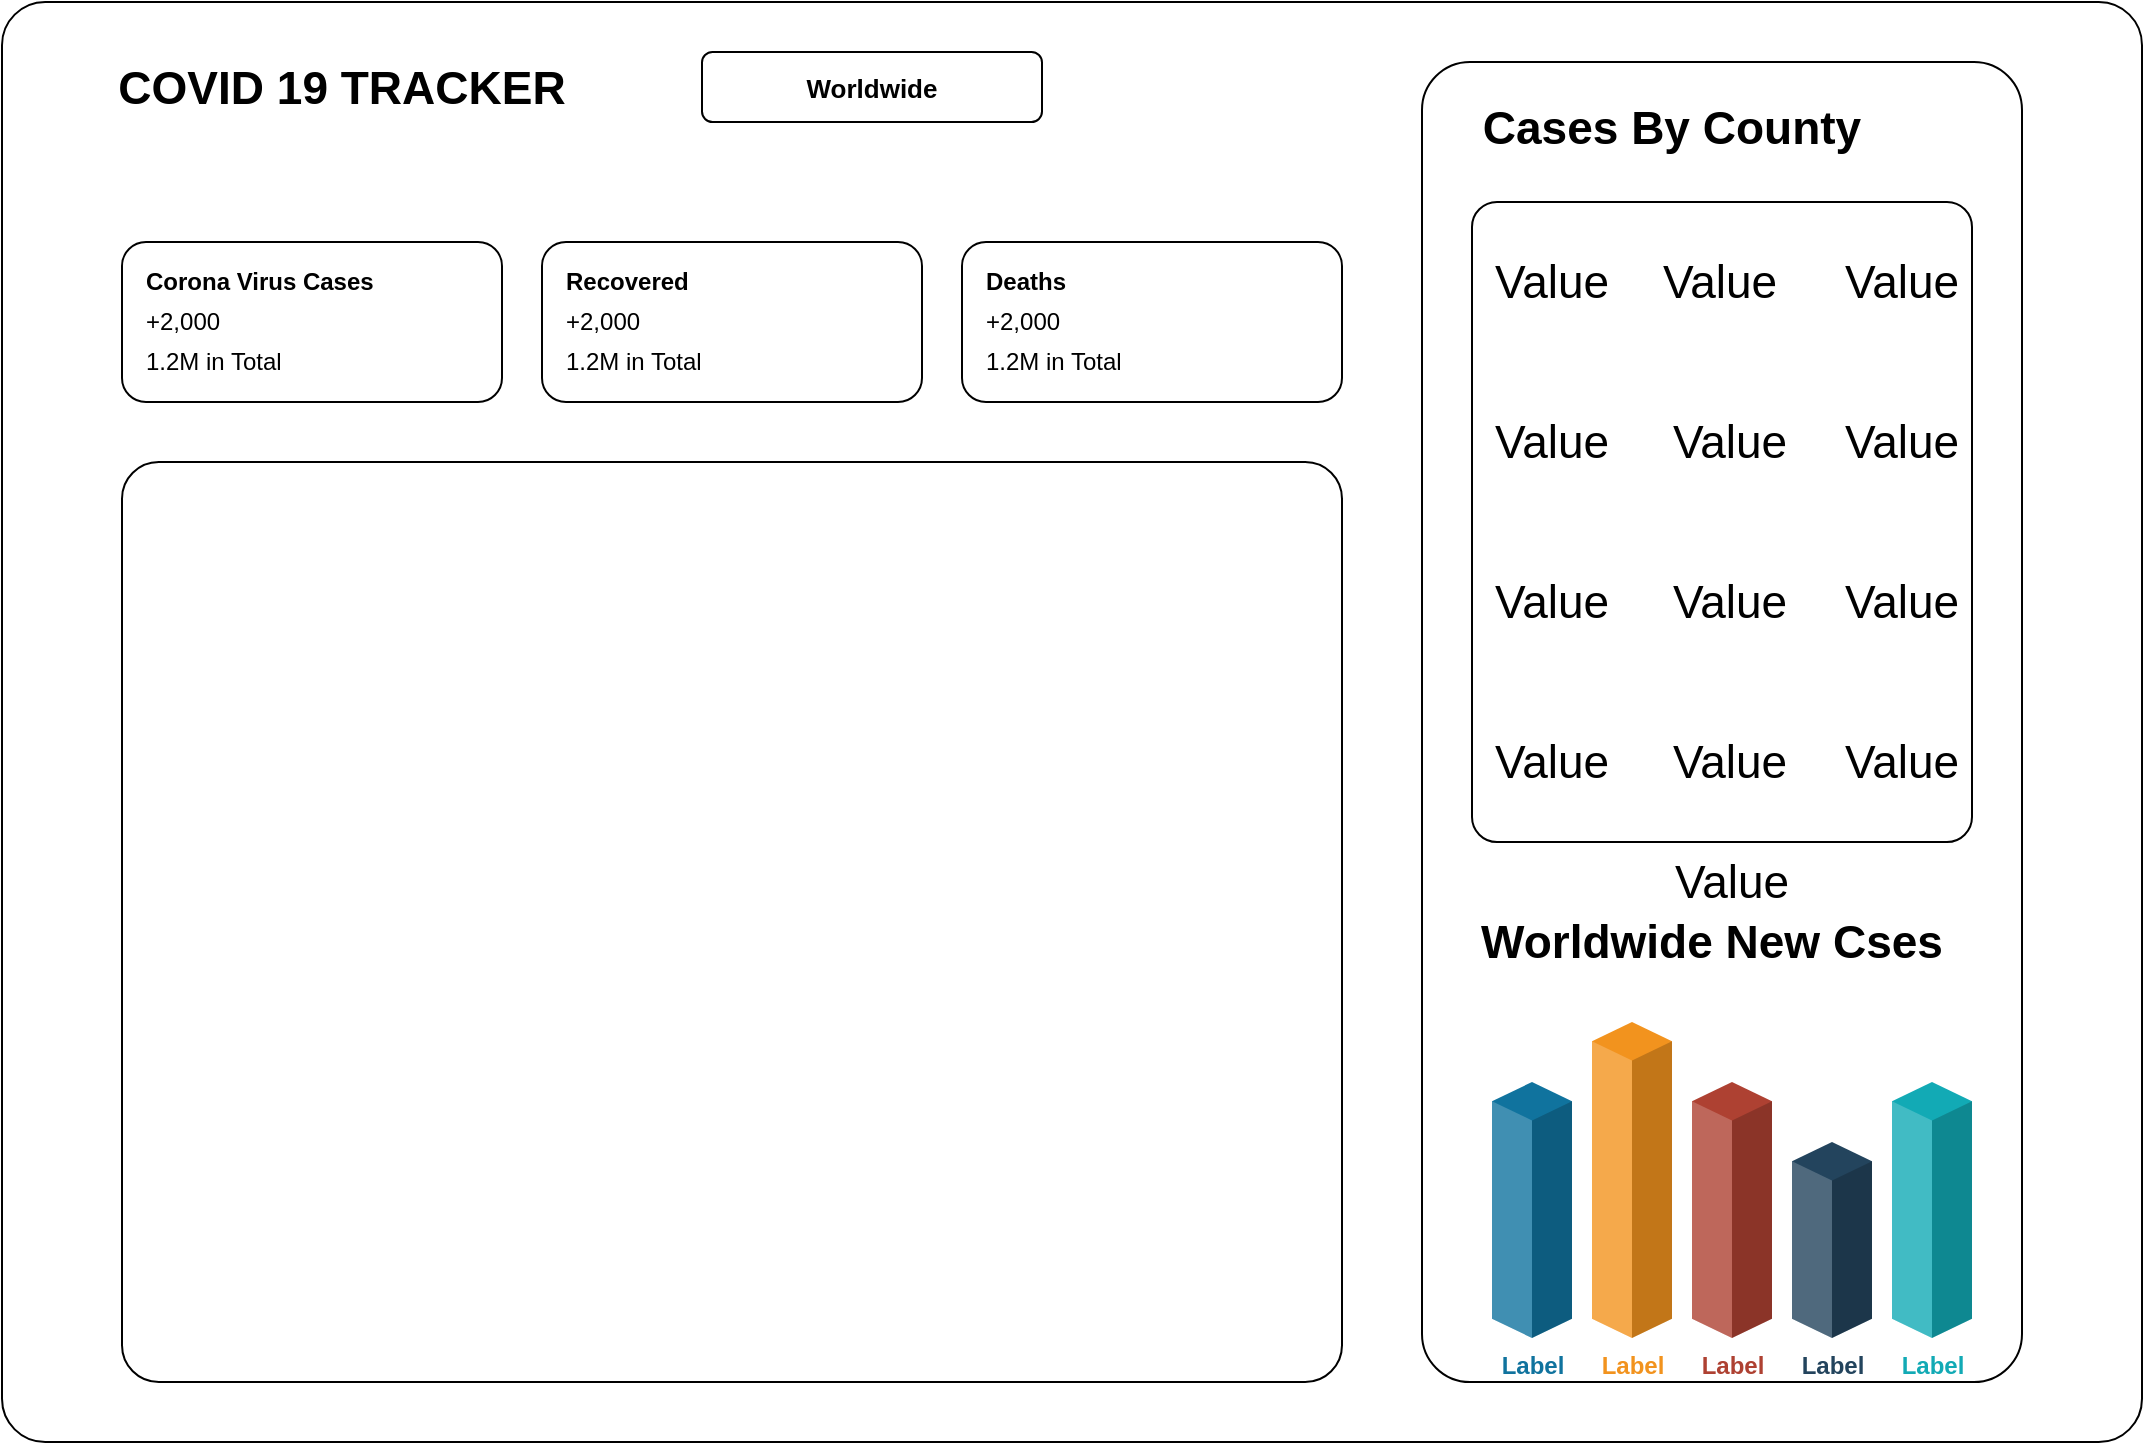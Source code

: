 <mxfile version="14.9.9" type="github">
  <diagram id="C5RBs43oDa-KdzZeNtuy" name="Page-1">
    <mxGraphModel dx="1588" dy="953" grid="1" gridSize="10" guides="1" tooltips="1" connect="1" arrows="1" fold="1" page="1" pageScale="1" pageWidth="827" pageHeight="1169" math="0" shadow="0">
      <root>
        <mxCell id="WIyWlLk6GJQsqaUBKTNV-0" />
        <mxCell id="WIyWlLk6GJQsqaUBKTNV-1" parent="WIyWlLk6GJQsqaUBKTNV-0" />
        <mxCell id="T5eM8oi75dSlX7hNDuPz-0" value="" style="rounded=1;whiteSpace=wrap;html=1;arcSize=3;" vertex="1" parent="WIyWlLk6GJQsqaUBKTNV-1">
          <mxGeometry x="40" y="90" width="1070" height="720" as="geometry" />
        </mxCell>
        <mxCell id="T5eM8oi75dSlX7hNDuPz-1" value="COVID 19 TRACKER" style="text;html=1;strokeColor=none;fillColor=none;align=center;verticalAlign=middle;whiteSpace=wrap;rounded=0;fontSize=23;fontStyle=1" vertex="1" parent="WIyWlLk6GJQsqaUBKTNV-1">
          <mxGeometry x="60" y="123" width="300" height="20" as="geometry" />
        </mxCell>
        <mxCell id="T5eM8oi75dSlX7hNDuPz-2" value="Worldwide" style="rounded=1;whiteSpace=wrap;html=1;fontSize=13;labelBorderColor=none;fontStyle=1" vertex="1" parent="WIyWlLk6GJQsqaUBKTNV-1">
          <mxGeometry x="390" y="115" width="170" height="35" as="geometry" />
        </mxCell>
        <mxCell id="T5eM8oi75dSlX7hNDuPz-4" value="" style="rounded=1;whiteSpace=wrap;html=1;fontSize=23;" vertex="1" parent="WIyWlLk6GJQsqaUBKTNV-1">
          <mxGeometry x="100" y="210" width="190" height="80" as="geometry" />
        </mxCell>
        <mxCell id="T5eM8oi75dSlX7hNDuPz-6" value="Corona Virus Cases" style="text;html=1;strokeColor=none;fillColor=none;align=left;verticalAlign=middle;whiteSpace=wrap;rounded=0;fontSize=12;fontStyle=1" vertex="1" parent="WIyWlLk6GJQsqaUBKTNV-1">
          <mxGeometry x="110" y="220" width="120" height="20" as="geometry" />
        </mxCell>
        <mxCell id="T5eM8oi75dSlX7hNDuPz-7" value="+2,000" style="text;html=1;strokeColor=none;fillColor=none;align=left;verticalAlign=middle;whiteSpace=wrap;rounded=0;fontSize=12;" vertex="1" parent="WIyWlLk6GJQsqaUBKTNV-1">
          <mxGeometry x="110" y="240" width="120" height="20" as="geometry" />
        </mxCell>
        <mxCell id="T5eM8oi75dSlX7hNDuPz-8" value="1.2M in Total" style="text;html=1;strokeColor=none;fillColor=none;align=left;verticalAlign=middle;whiteSpace=wrap;rounded=0;fontSize=12;" vertex="1" parent="WIyWlLk6GJQsqaUBKTNV-1">
          <mxGeometry x="110" y="260" width="110" height="20" as="geometry" />
        </mxCell>
        <mxCell id="T5eM8oi75dSlX7hNDuPz-9" value="" style="rounded=1;whiteSpace=wrap;html=1;fontSize=23;" vertex="1" parent="WIyWlLk6GJQsqaUBKTNV-1">
          <mxGeometry x="310" y="210" width="190" height="80" as="geometry" />
        </mxCell>
        <mxCell id="T5eM8oi75dSlX7hNDuPz-10" value="Recovered" style="text;html=1;strokeColor=none;fillColor=none;align=left;verticalAlign=middle;whiteSpace=wrap;rounded=0;fontSize=12;fontStyle=1" vertex="1" parent="WIyWlLk6GJQsqaUBKTNV-1">
          <mxGeometry x="320" y="220" width="120" height="20" as="geometry" />
        </mxCell>
        <mxCell id="T5eM8oi75dSlX7hNDuPz-11" value="+2,000" style="text;html=1;strokeColor=none;fillColor=none;align=left;verticalAlign=middle;whiteSpace=wrap;rounded=0;fontSize=12;" vertex="1" parent="WIyWlLk6GJQsqaUBKTNV-1">
          <mxGeometry x="320" y="240" width="120" height="20" as="geometry" />
        </mxCell>
        <mxCell id="T5eM8oi75dSlX7hNDuPz-12" value="1.2M in Total" style="text;html=1;strokeColor=none;fillColor=none;align=left;verticalAlign=middle;whiteSpace=wrap;rounded=0;fontSize=12;" vertex="1" parent="WIyWlLk6GJQsqaUBKTNV-1">
          <mxGeometry x="320" y="260" width="120" height="20" as="geometry" />
        </mxCell>
        <mxCell id="T5eM8oi75dSlX7hNDuPz-13" value="" style="rounded=1;whiteSpace=wrap;html=1;fontSize=23;" vertex="1" parent="WIyWlLk6GJQsqaUBKTNV-1">
          <mxGeometry x="520" y="210" width="190" height="80" as="geometry" />
        </mxCell>
        <mxCell id="T5eM8oi75dSlX7hNDuPz-14" value="Deaths" style="text;html=1;strokeColor=none;fillColor=none;align=left;verticalAlign=middle;whiteSpace=wrap;rounded=0;fontSize=12;fontStyle=1" vertex="1" parent="WIyWlLk6GJQsqaUBKTNV-1">
          <mxGeometry x="530" y="220" width="120" height="20" as="geometry" />
        </mxCell>
        <mxCell id="T5eM8oi75dSlX7hNDuPz-15" value="+2,000" style="text;html=1;strokeColor=none;fillColor=none;align=left;verticalAlign=middle;whiteSpace=wrap;rounded=0;fontSize=12;" vertex="1" parent="WIyWlLk6GJQsqaUBKTNV-1">
          <mxGeometry x="530" y="240" width="120" height="20" as="geometry" />
        </mxCell>
        <mxCell id="T5eM8oi75dSlX7hNDuPz-16" value="1.2M in Total" style="text;html=1;strokeColor=none;fillColor=none;align=left;verticalAlign=middle;whiteSpace=wrap;rounded=0;fontSize=12;" vertex="1" parent="WIyWlLk6GJQsqaUBKTNV-1">
          <mxGeometry x="530" y="260" width="120" height="20" as="geometry" />
        </mxCell>
        <mxCell id="T5eM8oi75dSlX7hNDuPz-19" value="" style="rounded=1;whiteSpace=wrap;html=1;fontSize=12;align=left;arcSize=4;" vertex="1" parent="WIyWlLk6GJQsqaUBKTNV-1">
          <mxGeometry x="100" y="320" width="610" height="460" as="geometry" />
        </mxCell>
        <mxCell id="T5eM8oi75dSlX7hNDuPz-20" value="" style="shape=image;html=1;verticalAlign=top;verticalLabelPosition=bottom;labelBackgroundColor=#ffffff;imageAspect=0;aspect=fixed;image=https://cdn2.iconfinder.com/data/icons/round-varieties/60/Rounded_-_High_Ultra_Colour02_-_Maps-128.png;fontSize=12;" vertex="1" parent="WIyWlLk6GJQsqaUBKTNV-1">
          <mxGeometry x="331" y="450" width="148" height="148" as="geometry" />
        </mxCell>
        <mxCell id="T5eM8oi75dSlX7hNDuPz-22" value="" style="rounded=1;whiteSpace=wrap;html=1;fontSize=12;align=left;arcSize=8;" vertex="1" parent="WIyWlLk6GJQsqaUBKTNV-1">
          <mxGeometry x="750" y="120" width="300" height="660" as="geometry" />
        </mxCell>
        <mxCell id="T5eM8oi75dSlX7hNDuPz-24" value="Cases By County" style="text;html=1;strokeColor=none;fillColor=none;align=center;verticalAlign=middle;whiteSpace=wrap;rounded=0;fontSize=23;fontStyle=1" vertex="1" parent="WIyWlLk6GJQsqaUBKTNV-1">
          <mxGeometry x="760" y="143" width="230" height="20" as="geometry" />
        </mxCell>
        <mxCell id="T5eM8oi75dSlX7hNDuPz-25" value="Label" style="verticalLabelPosition=bottom;verticalAlign=top;html=1;shape=mxgraph.infographic.shadedCube;isoAngle=15;fillColor=#10739E;strokeColor=none;fontStyle=1;fontColor=#10739E;fontSize=12;shadow=0;" vertex="1" parent="WIyWlLk6GJQsqaUBKTNV-1">
          <mxGeometry x="785" y="630" width="40" height="128" as="geometry" />
        </mxCell>
        <mxCell id="T5eM8oi75dSlX7hNDuPz-26" value="Label" style="verticalLabelPosition=bottom;verticalAlign=top;html=1;shape=mxgraph.infographic.shadedCube;isoAngle=15;fillColor=#F2931E;strokeColor=none;fontStyle=1;fontColor=#F2931E;fontSize=12;shadow=0;" vertex="1" parent="WIyWlLk6GJQsqaUBKTNV-1">
          <mxGeometry x="835" y="600" width="40" height="158" as="geometry" />
        </mxCell>
        <mxCell id="T5eM8oi75dSlX7hNDuPz-27" value="Label" style="verticalLabelPosition=bottom;verticalAlign=top;html=1;shape=mxgraph.infographic.shadedCube;isoAngle=15;fillColor=#AE4132;strokeColor=none;fontStyle=1;fontColor=#AE4132;fontSize=12;shadow=0;" vertex="1" parent="WIyWlLk6GJQsqaUBKTNV-1">
          <mxGeometry x="885" y="630" width="40" height="128" as="geometry" />
        </mxCell>
        <mxCell id="T5eM8oi75dSlX7hNDuPz-28" value="Label" style="verticalLabelPosition=bottom;verticalAlign=top;html=1;shape=mxgraph.infographic.shadedCube;isoAngle=15;fillColor=#23445D;strokeColor=none;fontStyle=1;fontColor=#23445D;fontSize=12;shadow=0;" vertex="1" parent="WIyWlLk6GJQsqaUBKTNV-1">
          <mxGeometry x="935" y="660" width="40" height="98" as="geometry" />
        </mxCell>
        <mxCell id="T5eM8oi75dSlX7hNDuPz-29" value="Label" style="verticalLabelPosition=bottom;verticalAlign=top;html=1;shape=mxgraph.infographic.shadedCube;isoAngle=15;fillColor=#12AAB5;strokeColor=none;fontStyle=1;fontColor=#12AAB5;fontSize=12;shadow=0;" vertex="1" parent="WIyWlLk6GJQsqaUBKTNV-1">
          <mxGeometry x="985" y="630" width="40" height="128" as="geometry" />
        </mxCell>
        <mxCell id="T5eM8oi75dSlX7hNDuPz-33" value="" style="rounded=1;whiteSpace=wrap;html=1;fontSize=23;align=left;arcSize=5;" vertex="1" parent="WIyWlLk6GJQsqaUBKTNV-1">
          <mxGeometry x="775" y="190" width="250" height="320" as="geometry" />
        </mxCell>
        <mxCell id="T5eM8oi75dSlX7hNDuPz-35" value="Worldwide New Cses" style="text;html=1;strokeColor=none;fillColor=none;align=center;verticalAlign=middle;whiteSpace=wrap;rounded=0;fontSize=23;fontStyle=1" vertex="1" parent="WIyWlLk6GJQsqaUBKTNV-1">
          <mxGeometry x="770" y="550" width="250" height="20" as="geometry" />
        </mxCell>
        <mxCell id="T5eM8oi75dSlX7hNDuPz-36" value="Value" style="text;html=1;strokeColor=none;fillColor=none;align=center;verticalAlign=middle;whiteSpace=wrap;rounded=0;fontSize=23;" vertex="1" parent="WIyWlLk6GJQsqaUBKTNV-1">
          <mxGeometry x="795" y="220" width="40" height="20" as="geometry" />
        </mxCell>
        <mxCell id="T5eM8oi75dSlX7hNDuPz-37" value="Value" style="text;html=1;strokeColor=none;fillColor=none;align=center;verticalAlign=middle;whiteSpace=wrap;rounded=0;fontSize=23;" vertex="1" parent="WIyWlLk6GJQsqaUBKTNV-1">
          <mxGeometry x="879" y="220" width="40" height="20" as="geometry" />
        </mxCell>
        <mxCell id="T5eM8oi75dSlX7hNDuPz-38" value="Value" style="text;html=1;strokeColor=none;fillColor=none;align=center;verticalAlign=middle;whiteSpace=wrap;rounded=0;fontSize=23;" vertex="1" parent="WIyWlLk6GJQsqaUBKTNV-1">
          <mxGeometry x="970" y="220" width="40" height="20" as="geometry" />
        </mxCell>
        <mxCell id="T5eM8oi75dSlX7hNDuPz-43" value="Value" style="text;html=1;strokeColor=none;fillColor=none;align=center;verticalAlign=middle;whiteSpace=wrap;rounded=0;fontSize=23;" vertex="1" parent="WIyWlLk6GJQsqaUBKTNV-1">
          <mxGeometry x="795" y="300" width="40" height="20" as="geometry" />
        </mxCell>
        <mxCell id="T5eM8oi75dSlX7hNDuPz-44" value="Value" style="text;html=1;strokeColor=none;fillColor=none;align=center;verticalAlign=middle;whiteSpace=wrap;rounded=0;fontSize=23;" vertex="1" parent="WIyWlLk6GJQsqaUBKTNV-1">
          <mxGeometry x="884" y="300" width="40" height="20" as="geometry" />
        </mxCell>
        <mxCell id="T5eM8oi75dSlX7hNDuPz-46" value="Value" style="text;html=1;strokeColor=none;fillColor=none;align=center;verticalAlign=middle;whiteSpace=wrap;rounded=0;fontSize=23;" vertex="1" parent="WIyWlLk6GJQsqaUBKTNV-1">
          <mxGeometry x="970" y="300" width="40" height="20" as="geometry" />
        </mxCell>
        <mxCell id="T5eM8oi75dSlX7hNDuPz-52" value="Value" style="text;html=1;strokeColor=none;fillColor=none;align=center;verticalAlign=middle;whiteSpace=wrap;rounded=0;fontSize=23;" vertex="1" parent="WIyWlLk6GJQsqaUBKTNV-1">
          <mxGeometry x="795" y="380" width="40" height="20" as="geometry" />
        </mxCell>
        <mxCell id="T5eM8oi75dSlX7hNDuPz-53" value="Value" style="text;html=1;strokeColor=none;fillColor=none;align=center;verticalAlign=middle;whiteSpace=wrap;rounded=0;fontSize=23;" vertex="1" parent="WIyWlLk6GJQsqaUBKTNV-1">
          <mxGeometry x="884" y="380" width="40" height="20" as="geometry" />
        </mxCell>
        <mxCell id="T5eM8oi75dSlX7hNDuPz-54" value="Value" style="text;html=1;strokeColor=none;fillColor=none;align=center;verticalAlign=middle;whiteSpace=wrap;rounded=0;fontSize=23;" vertex="1" parent="WIyWlLk6GJQsqaUBKTNV-1">
          <mxGeometry x="970" y="380" width="40" height="20" as="geometry" />
        </mxCell>
        <mxCell id="T5eM8oi75dSlX7hNDuPz-57" value="Value" style="text;html=1;strokeColor=none;fillColor=none;align=center;verticalAlign=middle;whiteSpace=wrap;rounded=0;fontSize=23;" vertex="1" parent="WIyWlLk6GJQsqaUBKTNV-1">
          <mxGeometry x="795" y="460" width="40" height="20" as="geometry" />
        </mxCell>
        <mxCell id="T5eM8oi75dSlX7hNDuPz-58" value="Value" style="text;html=1;strokeColor=none;fillColor=none;align=center;verticalAlign=middle;whiteSpace=wrap;rounded=0;fontSize=23;" vertex="1" parent="WIyWlLk6GJQsqaUBKTNV-1">
          <mxGeometry x="884" y="460" width="40" height="20" as="geometry" />
        </mxCell>
        <mxCell id="T5eM8oi75dSlX7hNDuPz-59" value="Value" style="text;html=1;strokeColor=none;fillColor=none;align=center;verticalAlign=middle;whiteSpace=wrap;rounded=0;fontSize=23;" vertex="1" parent="WIyWlLk6GJQsqaUBKTNV-1">
          <mxGeometry x="885" y="520" width="40" height="20" as="geometry" />
        </mxCell>
        <mxCell id="T5eM8oi75dSlX7hNDuPz-60" value="Value" style="text;html=1;strokeColor=none;fillColor=none;align=center;verticalAlign=middle;whiteSpace=wrap;rounded=0;fontSize=23;" vertex="1" parent="WIyWlLk6GJQsqaUBKTNV-1">
          <mxGeometry x="970" y="460" width="40" height="20" as="geometry" />
        </mxCell>
      </root>
    </mxGraphModel>
  </diagram>
</mxfile>
